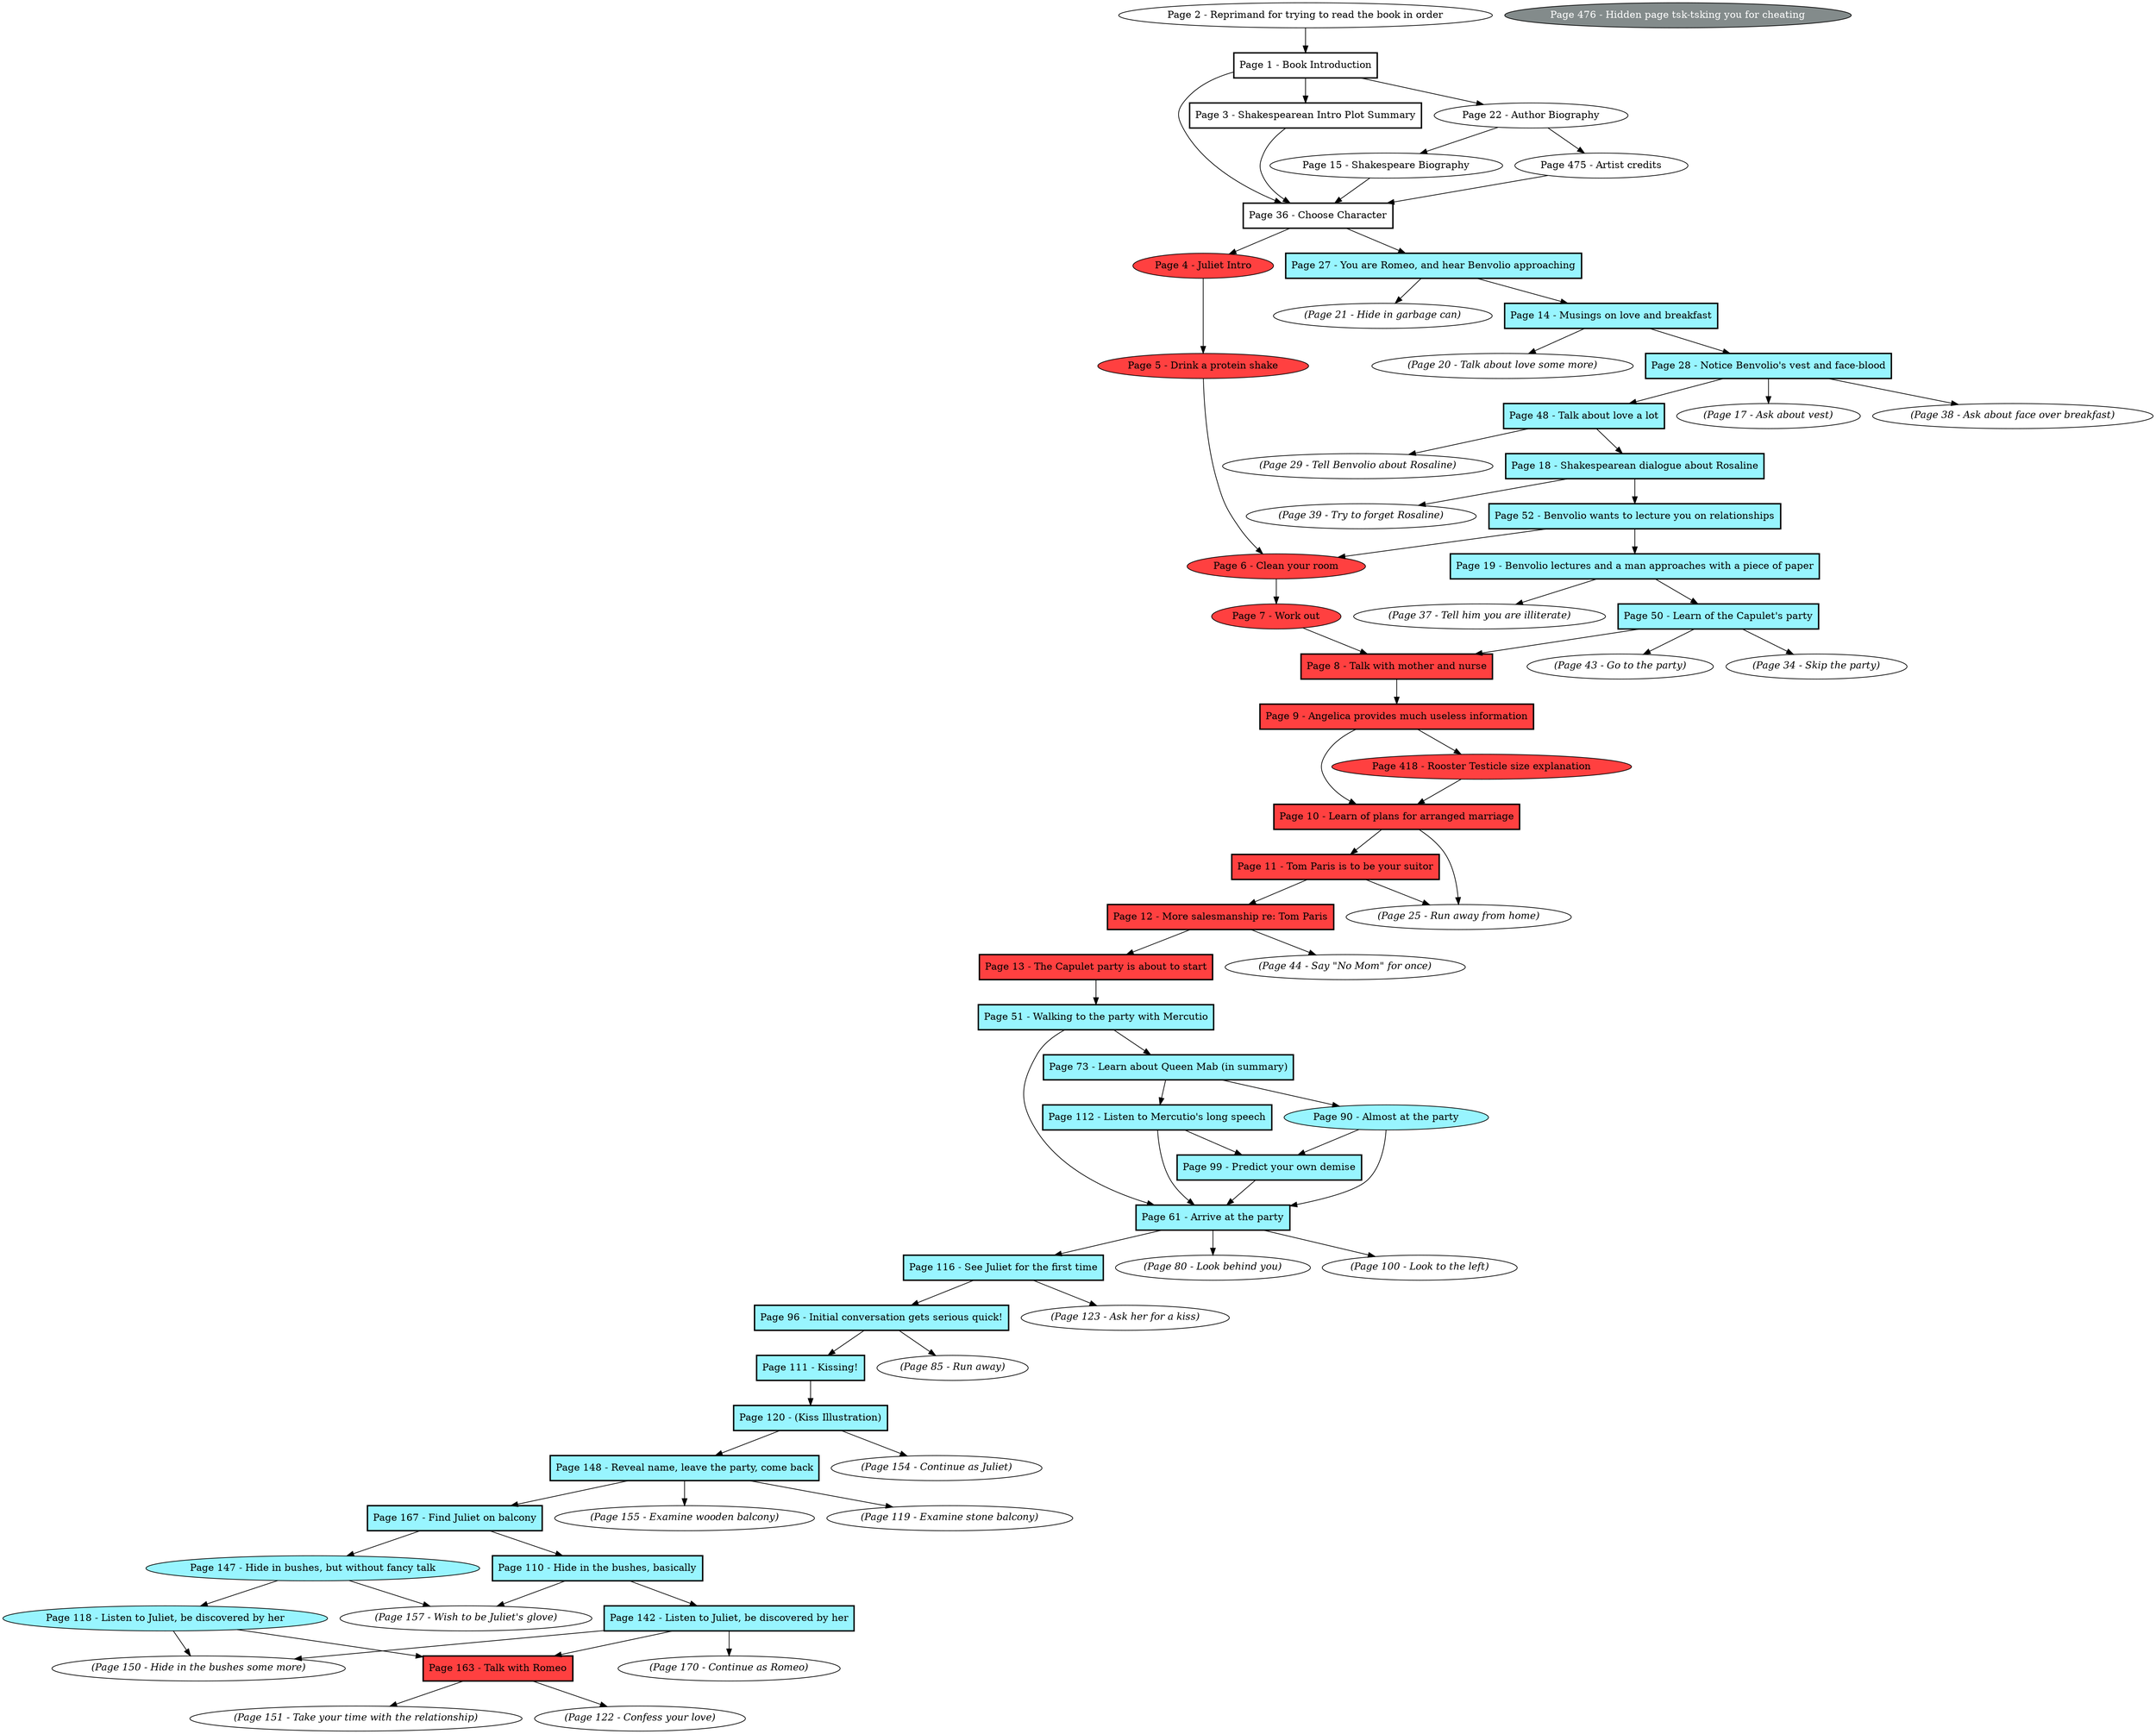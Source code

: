 digraph romeo {

	// Visited Pages
	1 [label="Page 1 - Book Introduction" shape=box style="bold"];
	2 [label="Page 2 - Reprimand for trying to read the book in order"];
	3 [label="Page 3 - Shakespearean Intro Plot Summary" shape=box style="bold"];
	4 [label="Page 4 - Juliet Intro" fillcolor=brown1 style="filled"];
	5 [label="Page 5 - Drink a protein shake" fillcolor=brown1 style="filled"];
	6 [label="Page 6 - Clean your room" fillcolor=brown1 style="filled"];
	7 [label="Page 7 - Work out" fillcolor=brown1 style="filled"];
	8 [label="Page 8 - Talk with mother and nurse" shape=box fillcolor=brown1 style="bold,filled"];
	9 [label="Page 9 - Angelica provides much useless information" shape=box fillcolor=brown1 style="bold,filled"];
	10 [label="Page 10 - Learn of plans for arranged marriage" shape=box fillcolor=brown1 style="bold,filled"];
	11 [label="Page 11 - Tom Paris is to be your suitor" shape=box fillcolor=brown1 style="bold,filled"];
	12 [label="Page 12 - More salesmanship re: Tom Paris" shape=box fillcolor=brown1 style="bold,filled"];
	13 [label="Page 13 - The Capulet party is about to start" shape=box fillcolor=brown1 style="bold,filled"];
	14 [label="Page 14 - Musings on love and breakfast" shape=box fillcolor=cadetblue1 style="bold,filled"];
	15 [label="Page 15 - Shakespeare Biography"];
	18 [label="Page 18 - Shakespearean dialogue about Rosaline" shape=box fillcolor=cadetblue1 style="bold,filled"];
	19 [label="Page 19 - Benvolio lectures and a man approaches with a piece of paper" shape=box fillcolor=cadetblue1 style="bold,filled"];
	22 [label="Page 22 - Author Biography"];
	27 [label="Page 27 - You are Romeo, and hear Benvolio approaching" shape=box fillcolor=cadetblue1 style="bold,filled"];
	28 [label="Page 28 - Notice Benvolio's vest and face-blood" shape=box fillcolor=cadetblue1 style="bold,filled"];
	36 [label="Page 36 - Choose Character" shape=box style="bold"];
	48 [label="Page 48 - Talk about love a lot" shape=box fillcolor=cadetblue1 style="bold,filled"];
	50 [label="Page 50 - Learn of the Capulet's party" shape=box fillcolor=cadetblue1 style="bold,filled"];
	51 [label="Page 51 - Walking to the party with Mercutio" shape=box fillcolor=cadetblue1 style="bold,filled"];
	52 [label="Page 52 - Benvolio wants to lecture you on relationships" shape=box fillcolor=cadetblue1 style="bold,filled"];
	61 [label="Page 61 - Arrive at the party" shape=box fillcolor=cadetblue1 style="bold,filled"];
	73 [label="Page 73 - Learn about Queen Mab (in summary)" shape=box fillcolor=cadetblue1 style="bold,filled"];
	90 [label="Page 90 - Almost at the party" fillcolor=cadetblue1 style="filled"];
	96 [label="Page 96 - Initial conversation gets serious quick!" shape=box fillcolor=cadetblue1 style="bold,filled"];
	99 [label="Page 99 - Predict your own demise" shape=box fillcolor=cadetblue1 style="bold,filled"];
	110 [label="Page 110 - Hide in the bushes, basically" shape=box fillcolor=cadetblue1 style="bold,filled"];
	111 [label="Page 111 - Kissing!" shape=box fillcolor=cadetblue1 style="bold,filled"];
	112 [label="Page 112 - Listen to Mercutio's long speech" shape=box fillcolor=cadetblue1 style="bold,filled"];
	116 [label="Page 116 - See Juliet for the first time" shape=box fillcolor=cadetblue1 style="bold,filled"];
	118 [label="Page 118 - Listen to Juliet, be discovered by her" fillcolor=cadetblue1 style="filled"];
	120 [label="Page 120 - (Kiss Illustration)" shape=box fillcolor=cadetblue1 style="bold,filled"];
	142 [label="Page 142 - Listen to Juliet, be discovered by her" shape=box fillcolor=cadetblue1 style="bold,filled"];
	147 [label="Page 147 - Hide in bushes, but without fancy talk" fillcolor=cadetblue1 style="filled"];
	148 [label="Page 148 - Reveal name, leave the party, come back" shape=box fillcolor=cadetblue1 style="bold,filled"];
	163 [label="Page 163 - Talk with Romeo" shape=box fillcolor=brown1 style="bold,filled"];
	167 [label="Page 167 - Find Juliet on balcony" shape=box fillcolor=cadetblue1 style="bold,filled"];
	418 [label="Page 418 - Rooster Testicle size explanation" fillcolor=brown1 style="filled"];
	475 [label="Page 475 - Artist credits"];
	476 [label="Page 476 - Hidden page tsk-tsking you for cheating" fontcolor=white fillcolor=azure4 style="filled"];

	// Unvisited Pages
	80 [label=<<i>(Page 80 - Look behind you)</i>>];
	17 [label=<<i>(Page 17 - Ask about vest)</i>>];
	20 [label=<<i>(Page 20 - Talk about love some more)</i>>];
	21 [label=<<i>(Page 21 - Hide in garbage can)</i>>];
	150 [label=<<i>(Page 150 - Hide in the bushes some more)</i>>];
	151 [label=<<i>(Page 151 - Take your time with the relationship)</i>>];
	25 [label=<<i>(Page 25 - Run away from home)</i>>];
	154 [label=<<i>(Page 154 - Continue as Juliet)</i>>];
	155 [label=<<i>(Page 155 - Examine wooden balcony)</i>>];
	157 [label=<<i>(Page 157 - Wish to be Juliet's glove)</i>>];
	34 [label=<<i>(Page 34 - Skip the party)</i>>];
	100 [label=<<i>(Page 100 - Look to the left)</i>>];
	37 [label=<<i>(Page 37 - Tell him you are illiterate)</i>>];
	38 [label=<<i>(Page 38 - Ask about face over breakfast)</i>>];
	39 [label=<<i>(Page 39 - Try to forget Rosaline)</i>>];
	170 [label=<<i>(Page 170 - Continue as Romeo)</i>>];
	43 [label=<<i>(Page 43 - Go to the party)</i>>];
	44 [label=<<i>(Page 44 - Say "No Mom" for once)</i>>];
	29 [label=<<i>(Page 29 - Tell Benvolio about Rosaline)</i>>];
	119 [label=<<i>(Page 119 - Examine stone balcony)</i>>];
	122 [label=<<i>(Page 122 - Confess your love)</i>>];
	123 [label=<<i>(Page 123 - Ask her for a kiss)</i>>];
	85 [label=<<i>(Page 85 - Run away)</i>>];

	// Choices
	1 -> 3;
	1 -> 22;
	1 -> 36;
	2 -> 1;
	3 -> 36;
	4 -> 5;
	5 -> 6;
	6 -> 7;
	7 -> 8;
	8 -> 9;
	9 -> 10;
	9 -> 418;
	10 -> 11;
	10 -> 25;
	11 -> 12;
	11 -> 25;
	12 -> 13;
	12 -> 44;
	13 -> 51;
	14 -> 20;
	14 -> 28;
	15 -> 36;
	18 -> 39;
	18 -> 52;
	19 -> 37;
	19 -> 50;
	22 -> 15;
	22 -> 475;
	27 -> 14;
	27 -> 21;
	28 -> 17;
	28 -> 38;
	28 -> 48;
	36 -> 4;
	36 -> 27;
	48 -> 18;
	48 -> 29;
	50 -> 8;
	50 -> 34;
	50 -> 43;
	51 -> 61;
	51 -> 73;
	52 -> 6;
	52 -> 19;
	61 -> 80;
	61 -> 100;
	61 -> 116;
	73 -> 90;
	73 -> 112;
	90 -> 61;
	90 -> 99;
	96 -> 85;
	96 -> 111;
	99 -> 61;
	110 -> 142;
	110 -> 157;
	111 -> 120;
	112 -> 61;
	112 -> 99;
	116 -> 96;
	116 -> 123;
	118 -> 150;
	118 -> 163;
	120 -> 148;
	120 -> 154;
	142 -> 150;
	142 -> 163;
	142 -> 170;
	147 -> 118;
	147 -> 157;
	148 -> 119;
	148 -> 155;
	148 -> 167;
	163 -> 122;
	163 -> 151;
	167 -> 110;
	167 -> 147;
	418 -> 10;
	475 -> 36;

}
